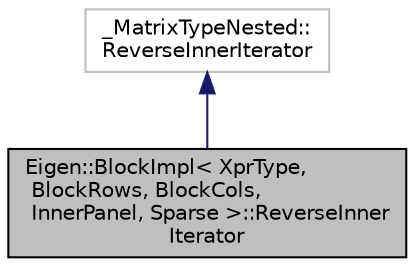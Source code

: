 digraph "Eigen::BlockImpl&lt; XprType, BlockRows, BlockCols, InnerPanel, Sparse &gt;::ReverseInnerIterator"
{
  edge [fontname="Helvetica",fontsize="10",labelfontname="Helvetica",labelfontsize="10"];
  node [fontname="Helvetica",fontsize="10",shape=record];
  Node1 [label="Eigen::BlockImpl\< XprType,\l BlockRows, BlockCols,\l InnerPanel, Sparse \>::ReverseInner\lIterator",height=0.2,width=0.4,color="black", fillcolor="grey75", style="filled", fontcolor="black"];
  Node2 -> Node1 [dir="back",color="midnightblue",fontsize="10",style="solid",fontname="Helvetica"];
  Node2 [label="_MatrixTypeNested::\lReverseInnerIterator",height=0.2,width=0.4,color="grey75", fillcolor="white", style="filled"];
}
